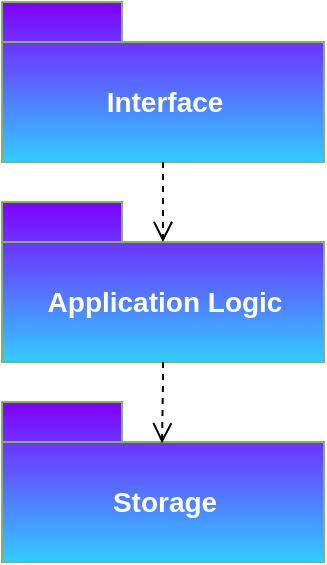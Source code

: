 <mxfile version="20.2.2" type="device"><diagram id="aOwq5acsxOaVLGz46uJL" name="Pagina-1"><mxGraphModel dx="1422" dy="775" grid="1" gridSize="10" guides="1" tooltips="1" connect="1" arrows="1" fold="1" page="1" pageScale="1" pageWidth="827" pageHeight="1169" math="0" shadow="0"><root><mxCell id="0"/><mxCell id="1" parent="0"/><mxCell id="EHdej_3CL4C7YNwZh-XZ-1" value="&lt;font color=&quot;#ffffff&quot; style=&quot;font-size: 14px&quot;&gt;Interface&lt;/font&gt;" style="shape=folder;fontStyle=1;tabWidth=60;tabHeight=20;tabPosition=left;html=1;boundedLbl=1;fillColor=#7F00FF;strokeColor=#82b366;gradientColor=#33CCFF;" parent="1" vertex="1"><mxGeometry x="339" y="40" width="161" height="80" as="geometry"/></mxCell><mxCell id="EHdej_3CL4C7YNwZh-XZ-3" value="&lt;font color=&quot;#ffffff&quot; style=&quot;font-size: 14px&quot;&gt;Application Logic&lt;/font&gt;" style="shape=folder;fontStyle=1;tabWidth=60;tabHeight=20;tabPosition=left;html=1;boundedLbl=1;fillColor=#7F00FF;strokeColor=#82b366;gradientColor=#33CCFF;" parent="1" vertex="1"><mxGeometry x="339" y="140" width="161" height="80" as="geometry"/></mxCell><mxCell id="EHdej_3CL4C7YNwZh-XZ-4" value="&lt;font color=&quot;#ffffff&quot; style=&quot;font-size: 14px&quot;&gt;Storage&lt;/font&gt;" style="shape=folder;fontStyle=1;tabWidth=60;tabHeight=20;tabPosition=left;html=1;boundedLbl=1;fillColor=#7F00FF;strokeColor=#82b366;gradientColor=#33CCFF;" parent="1" vertex="1"><mxGeometry x="339" y="240" width="161" height="80" as="geometry"/></mxCell><mxCell id="EHdej_3CL4C7YNwZh-XZ-8" value="" style="html=1;verticalAlign=bottom;endArrow=open;dashed=1;endSize=8;rounded=0;edgeStyle=orthogonalEdgeStyle;fontSize=14;exitX=0.5;exitY=1;exitDx=0;exitDy=0;exitPerimeter=0;entryX=0.5;entryY=0.25;entryDx=0;entryDy=0;entryPerimeter=0;" parent="1" source="EHdej_3CL4C7YNwZh-XZ-1" target="EHdej_3CL4C7YNwZh-XZ-3" edge="1"><mxGeometry relative="1" as="geometry"><mxPoint x="490" y="190" as="sourcePoint"/><mxPoint x="420" y="160" as="targetPoint"/><Array as="points"/></mxGeometry></mxCell><mxCell id="EHdej_3CL4C7YNwZh-XZ-9" value="" style="html=1;verticalAlign=bottom;endArrow=open;dashed=1;endSize=8;rounded=0;edgeStyle=orthogonalEdgeStyle;fontSize=14;exitX=0.5;exitY=1;exitDx=0;exitDy=0;exitPerimeter=0;entryX=0.497;entryY=0.258;entryDx=0;entryDy=0;entryPerimeter=0;" parent="1" source="EHdej_3CL4C7YNwZh-XZ-3" target="EHdej_3CL4C7YNwZh-XZ-4" edge="1"><mxGeometry relative="1" as="geometry"><mxPoint x="419.3" y="230" as="sourcePoint"/><mxPoint x="419" y="260" as="targetPoint"/><Array as="points"/></mxGeometry></mxCell></root></mxGraphModel></diagram></mxfile>